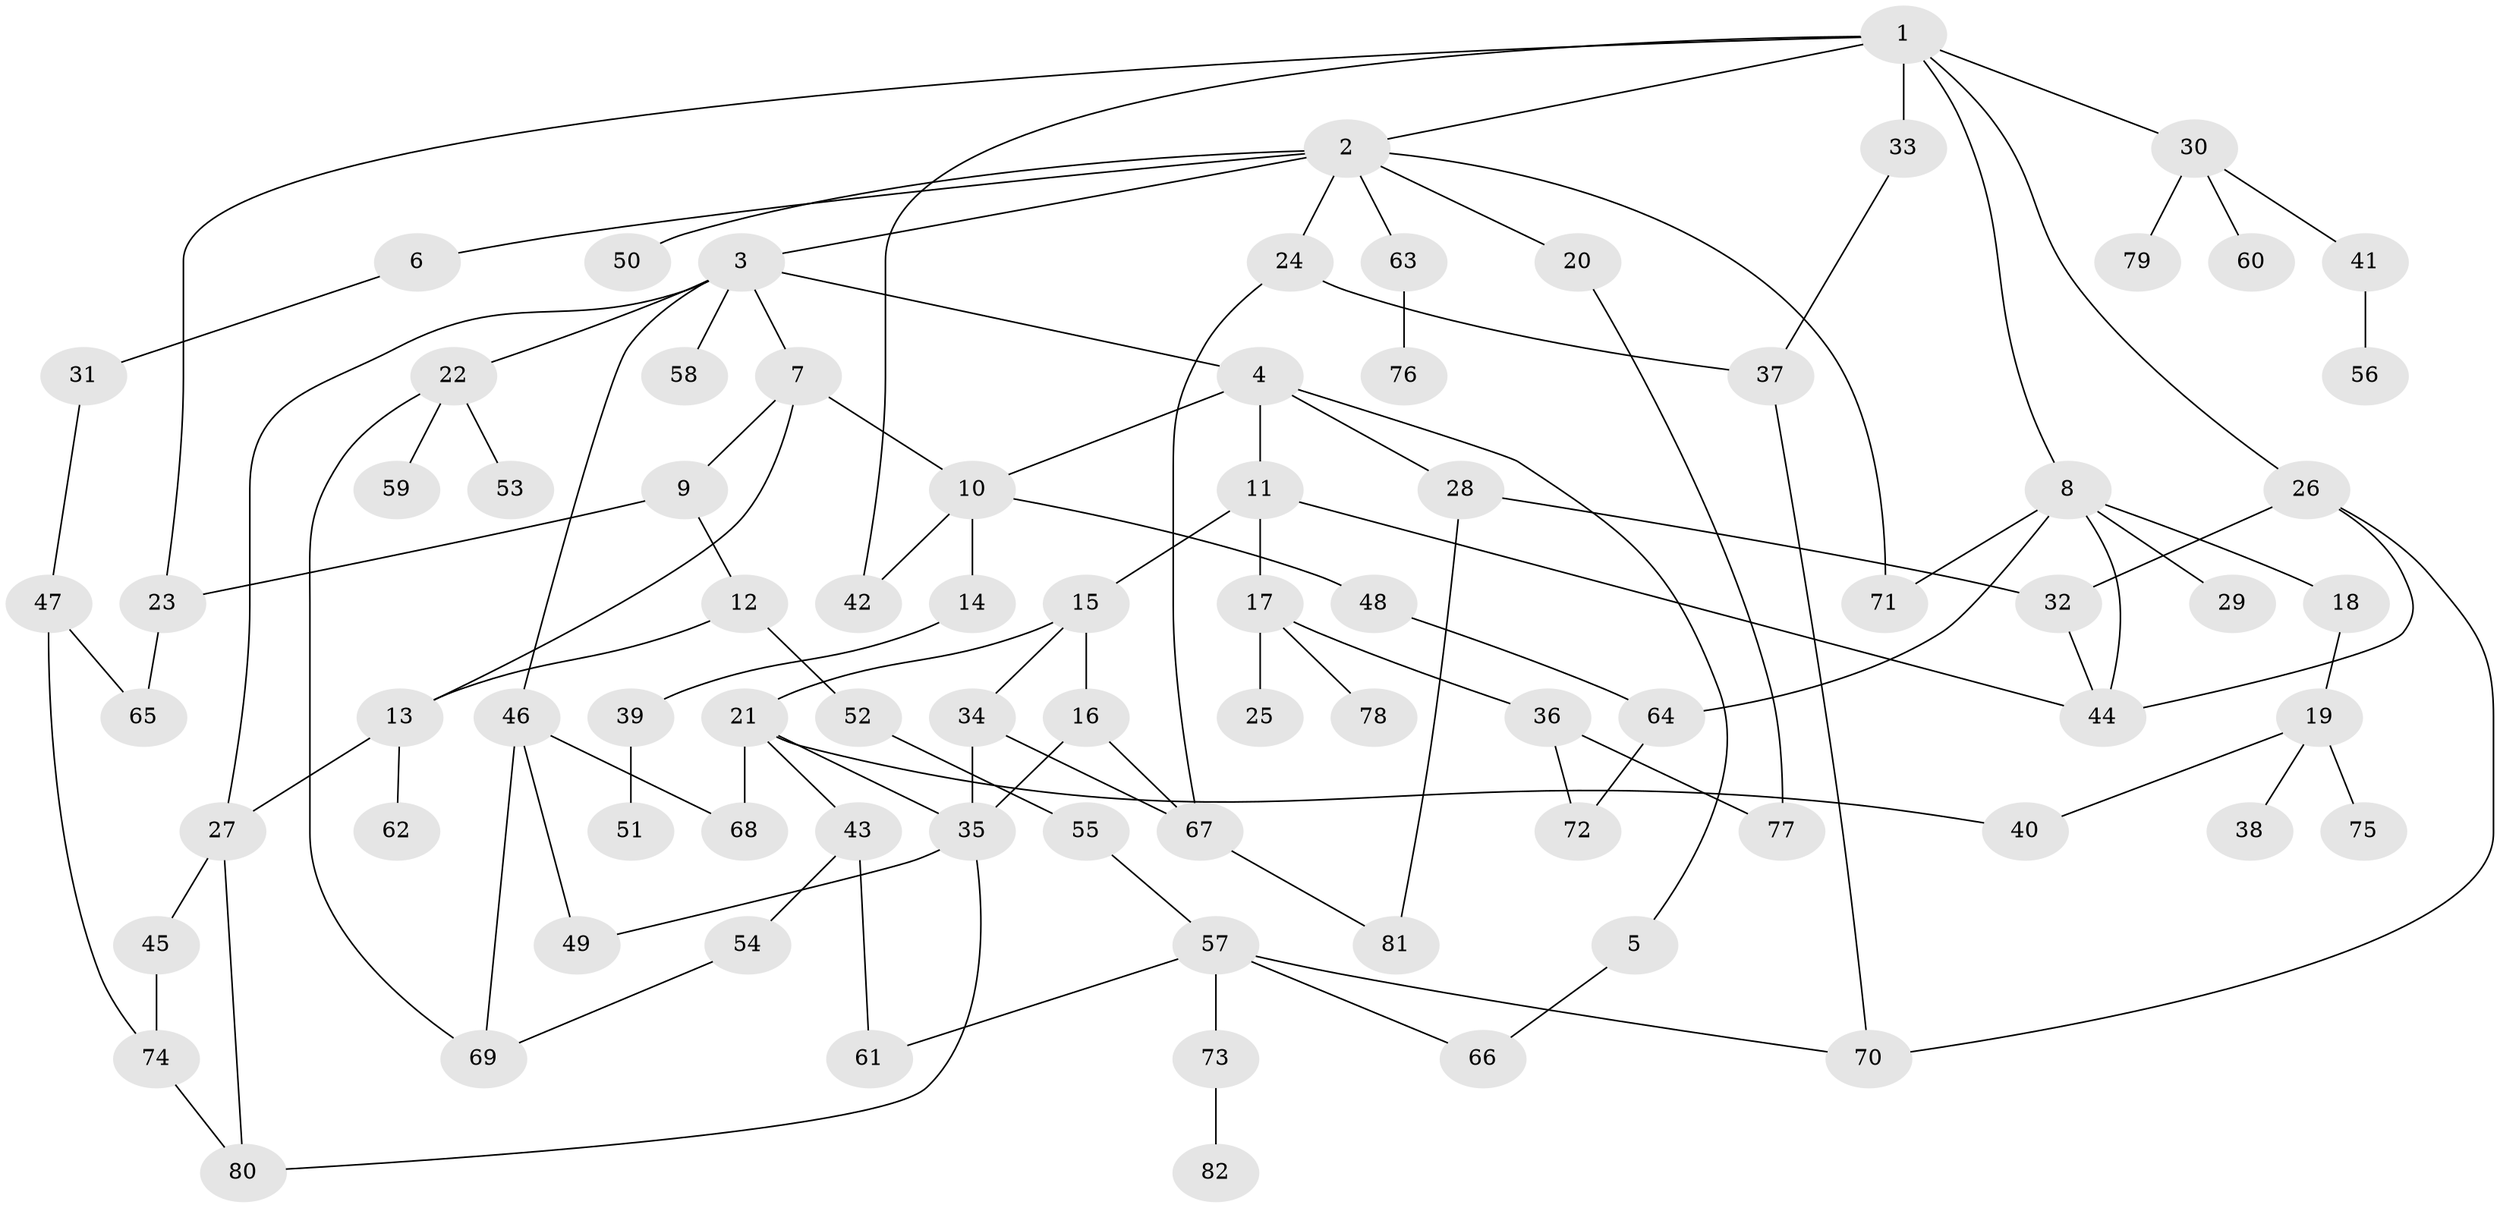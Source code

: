 // original degree distribution, {7: 0.008620689655172414, 9: 0.008620689655172414, 8: 0.008620689655172414, 5: 0.08620689655172414, 1: 0.3275862068965517, 2: 0.25862068965517243, 3: 0.1724137931034483, 6: 0.008620689655172414, 4: 0.1206896551724138}
// Generated by graph-tools (version 1.1) at 2025/48/03/04/25 22:48:48]
// undirected, 82 vertices, 113 edges
graph export_dot {
  node [color=gray90,style=filled];
  1;
  2;
  3;
  4;
  5;
  6;
  7;
  8;
  9;
  10;
  11;
  12;
  13;
  14;
  15;
  16;
  17;
  18;
  19;
  20;
  21;
  22;
  23;
  24;
  25;
  26;
  27;
  28;
  29;
  30;
  31;
  32;
  33;
  34;
  35;
  36;
  37;
  38;
  39;
  40;
  41;
  42;
  43;
  44;
  45;
  46;
  47;
  48;
  49;
  50;
  51;
  52;
  53;
  54;
  55;
  56;
  57;
  58;
  59;
  60;
  61;
  62;
  63;
  64;
  65;
  66;
  67;
  68;
  69;
  70;
  71;
  72;
  73;
  74;
  75;
  76;
  77;
  78;
  79;
  80;
  81;
  82;
  1 -- 2 [weight=1.0];
  1 -- 8 [weight=1.0];
  1 -- 23 [weight=1.0];
  1 -- 26 [weight=1.0];
  1 -- 30 [weight=1.0];
  1 -- 33 [weight=1.0];
  1 -- 42 [weight=1.0];
  2 -- 3 [weight=1.0];
  2 -- 6 [weight=1.0];
  2 -- 20 [weight=1.0];
  2 -- 24 [weight=1.0];
  2 -- 50 [weight=1.0];
  2 -- 63 [weight=1.0];
  2 -- 71 [weight=1.0];
  3 -- 4 [weight=1.0];
  3 -- 7 [weight=1.0];
  3 -- 22 [weight=1.0];
  3 -- 27 [weight=1.0];
  3 -- 46 [weight=1.0];
  3 -- 58 [weight=1.0];
  4 -- 5 [weight=1.0];
  4 -- 10 [weight=1.0];
  4 -- 11 [weight=1.0];
  4 -- 28 [weight=1.0];
  5 -- 66 [weight=1.0];
  6 -- 31 [weight=1.0];
  7 -- 9 [weight=1.0];
  7 -- 10 [weight=1.0];
  7 -- 13 [weight=1.0];
  8 -- 18 [weight=1.0];
  8 -- 29 [weight=1.0];
  8 -- 44 [weight=1.0];
  8 -- 64 [weight=1.0];
  8 -- 71 [weight=1.0];
  9 -- 12 [weight=1.0];
  9 -- 23 [weight=1.0];
  10 -- 14 [weight=1.0];
  10 -- 42 [weight=1.0];
  10 -- 48 [weight=1.0];
  11 -- 15 [weight=1.0];
  11 -- 17 [weight=1.0];
  11 -- 44 [weight=1.0];
  12 -- 13 [weight=1.0];
  12 -- 52 [weight=1.0];
  13 -- 27 [weight=1.0];
  13 -- 62 [weight=1.0];
  14 -- 39 [weight=1.0];
  15 -- 16 [weight=1.0];
  15 -- 21 [weight=1.0];
  15 -- 34 [weight=1.0];
  16 -- 35 [weight=1.0];
  16 -- 67 [weight=1.0];
  17 -- 25 [weight=1.0];
  17 -- 36 [weight=1.0];
  17 -- 78 [weight=1.0];
  18 -- 19 [weight=1.0];
  19 -- 38 [weight=1.0];
  19 -- 40 [weight=1.0];
  19 -- 75 [weight=1.0];
  20 -- 77 [weight=1.0];
  21 -- 35 [weight=1.0];
  21 -- 40 [weight=1.0];
  21 -- 43 [weight=1.0];
  21 -- 68 [weight=1.0];
  22 -- 53 [weight=1.0];
  22 -- 59 [weight=1.0];
  22 -- 69 [weight=1.0];
  23 -- 65 [weight=1.0];
  24 -- 37 [weight=1.0];
  24 -- 67 [weight=1.0];
  26 -- 32 [weight=1.0];
  26 -- 44 [weight=1.0];
  26 -- 70 [weight=1.0];
  27 -- 45 [weight=1.0];
  27 -- 80 [weight=1.0];
  28 -- 32 [weight=1.0];
  28 -- 81 [weight=1.0];
  30 -- 41 [weight=1.0];
  30 -- 60 [weight=1.0];
  30 -- 79 [weight=1.0];
  31 -- 47 [weight=1.0];
  32 -- 44 [weight=1.0];
  33 -- 37 [weight=1.0];
  34 -- 35 [weight=1.0];
  34 -- 67 [weight=1.0];
  35 -- 49 [weight=1.0];
  35 -- 80 [weight=1.0];
  36 -- 72 [weight=1.0];
  36 -- 77 [weight=1.0];
  37 -- 70 [weight=1.0];
  39 -- 51 [weight=1.0];
  41 -- 56 [weight=1.0];
  43 -- 54 [weight=1.0];
  43 -- 61 [weight=1.0];
  45 -- 74 [weight=1.0];
  46 -- 49 [weight=1.0];
  46 -- 68 [weight=1.0];
  46 -- 69 [weight=1.0];
  47 -- 65 [weight=1.0];
  47 -- 74 [weight=1.0];
  48 -- 64 [weight=1.0];
  52 -- 55 [weight=1.0];
  54 -- 69 [weight=1.0];
  55 -- 57 [weight=1.0];
  57 -- 61 [weight=1.0];
  57 -- 66 [weight=1.0];
  57 -- 70 [weight=1.0];
  57 -- 73 [weight=1.0];
  63 -- 76 [weight=1.0];
  64 -- 72 [weight=1.0];
  67 -- 81 [weight=1.0];
  73 -- 82 [weight=1.0];
  74 -- 80 [weight=1.0];
}
